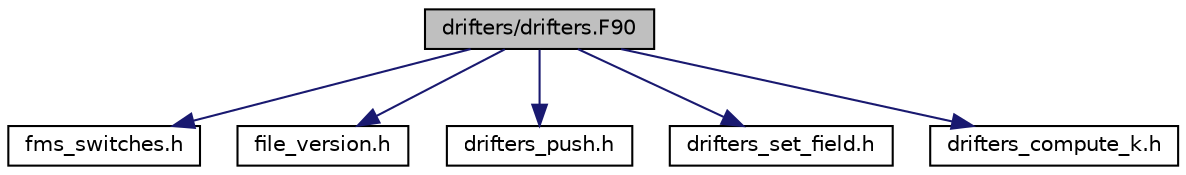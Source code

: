 digraph "drifters/drifters.F90"
{
 // INTERACTIVE_SVG=YES
 // LATEX_PDF_SIZE
  edge [fontname="Helvetica",fontsize="10",labelfontname="Helvetica",labelfontsize="10"];
  node [fontname="Helvetica",fontsize="10",shape=record];
  Node1 [label="drifters/drifters.F90",height=0.2,width=0.4,color="black", fillcolor="grey75", style="filled", fontcolor="black",tooltip="File for drifters_mod."];
  Node1 -> Node2 [color="midnightblue",fontsize="10",style="solid",fontname="Helvetica"];
  Node2 [label="fms_switches.h",height=0.2,width=0.4,color="black", fillcolor="white", style="filled",URL="$fms__switches_8h_source.html",tooltip=" "];
  Node1 -> Node3 [color="midnightblue",fontsize="10",style="solid",fontname="Helvetica"];
  Node3 [label="file_version.h",height=0.2,width=0.4,color="black", fillcolor="white", style="filled",URL="$file__version_8h_source.html",tooltip=" "];
  Node1 -> Node4 [color="midnightblue",fontsize="10",style="solid",fontname="Helvetica"];
  Node4 [label="drifters_push.h",height=0.2,width=0.4,color="black", fillcolor="white", style="filled",URL="$drifters__push_8h_source.html",tooltip=" "];
  Node1 -> Node5 [color="midnightblue",fontsize="10",style="solid",fontname="Helvetica"];
  Node5 [label="drifters_set_field.h",height=0.2,width=0.4,color="black", fillcolor="white", style="filled",URL="$drifters__set__field_8h_source.html",tooltip=" "];
  Node1 -> Node6 [color="midnightblue",fontsize="10",style="solid",fontname="Helvetica"];
  Node6 [label="drifters_compute_k.h",height=0.2,width=0.4,color="black", fillcolor="white", style="filled",URL="$drifters__compute__k_8h_source.html",tooltip=" "];
}
